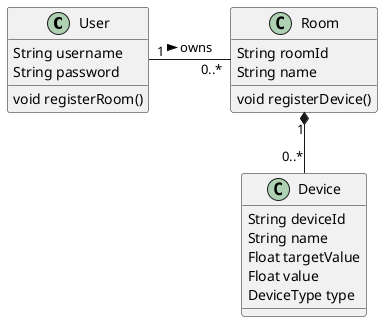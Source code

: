 @startuml

User "1" - "0..*" Room : owns >
Room "1" *-- "0..*" Device

class Room {
  String roomId
  String name
  void registerDevice()
}

class Device {
  String deviceId
  String name
  Float targetValue
  Float value
  DeviceType type
}

class User {
  String username
  String password
  void registerRoom() 
}


@enduml
